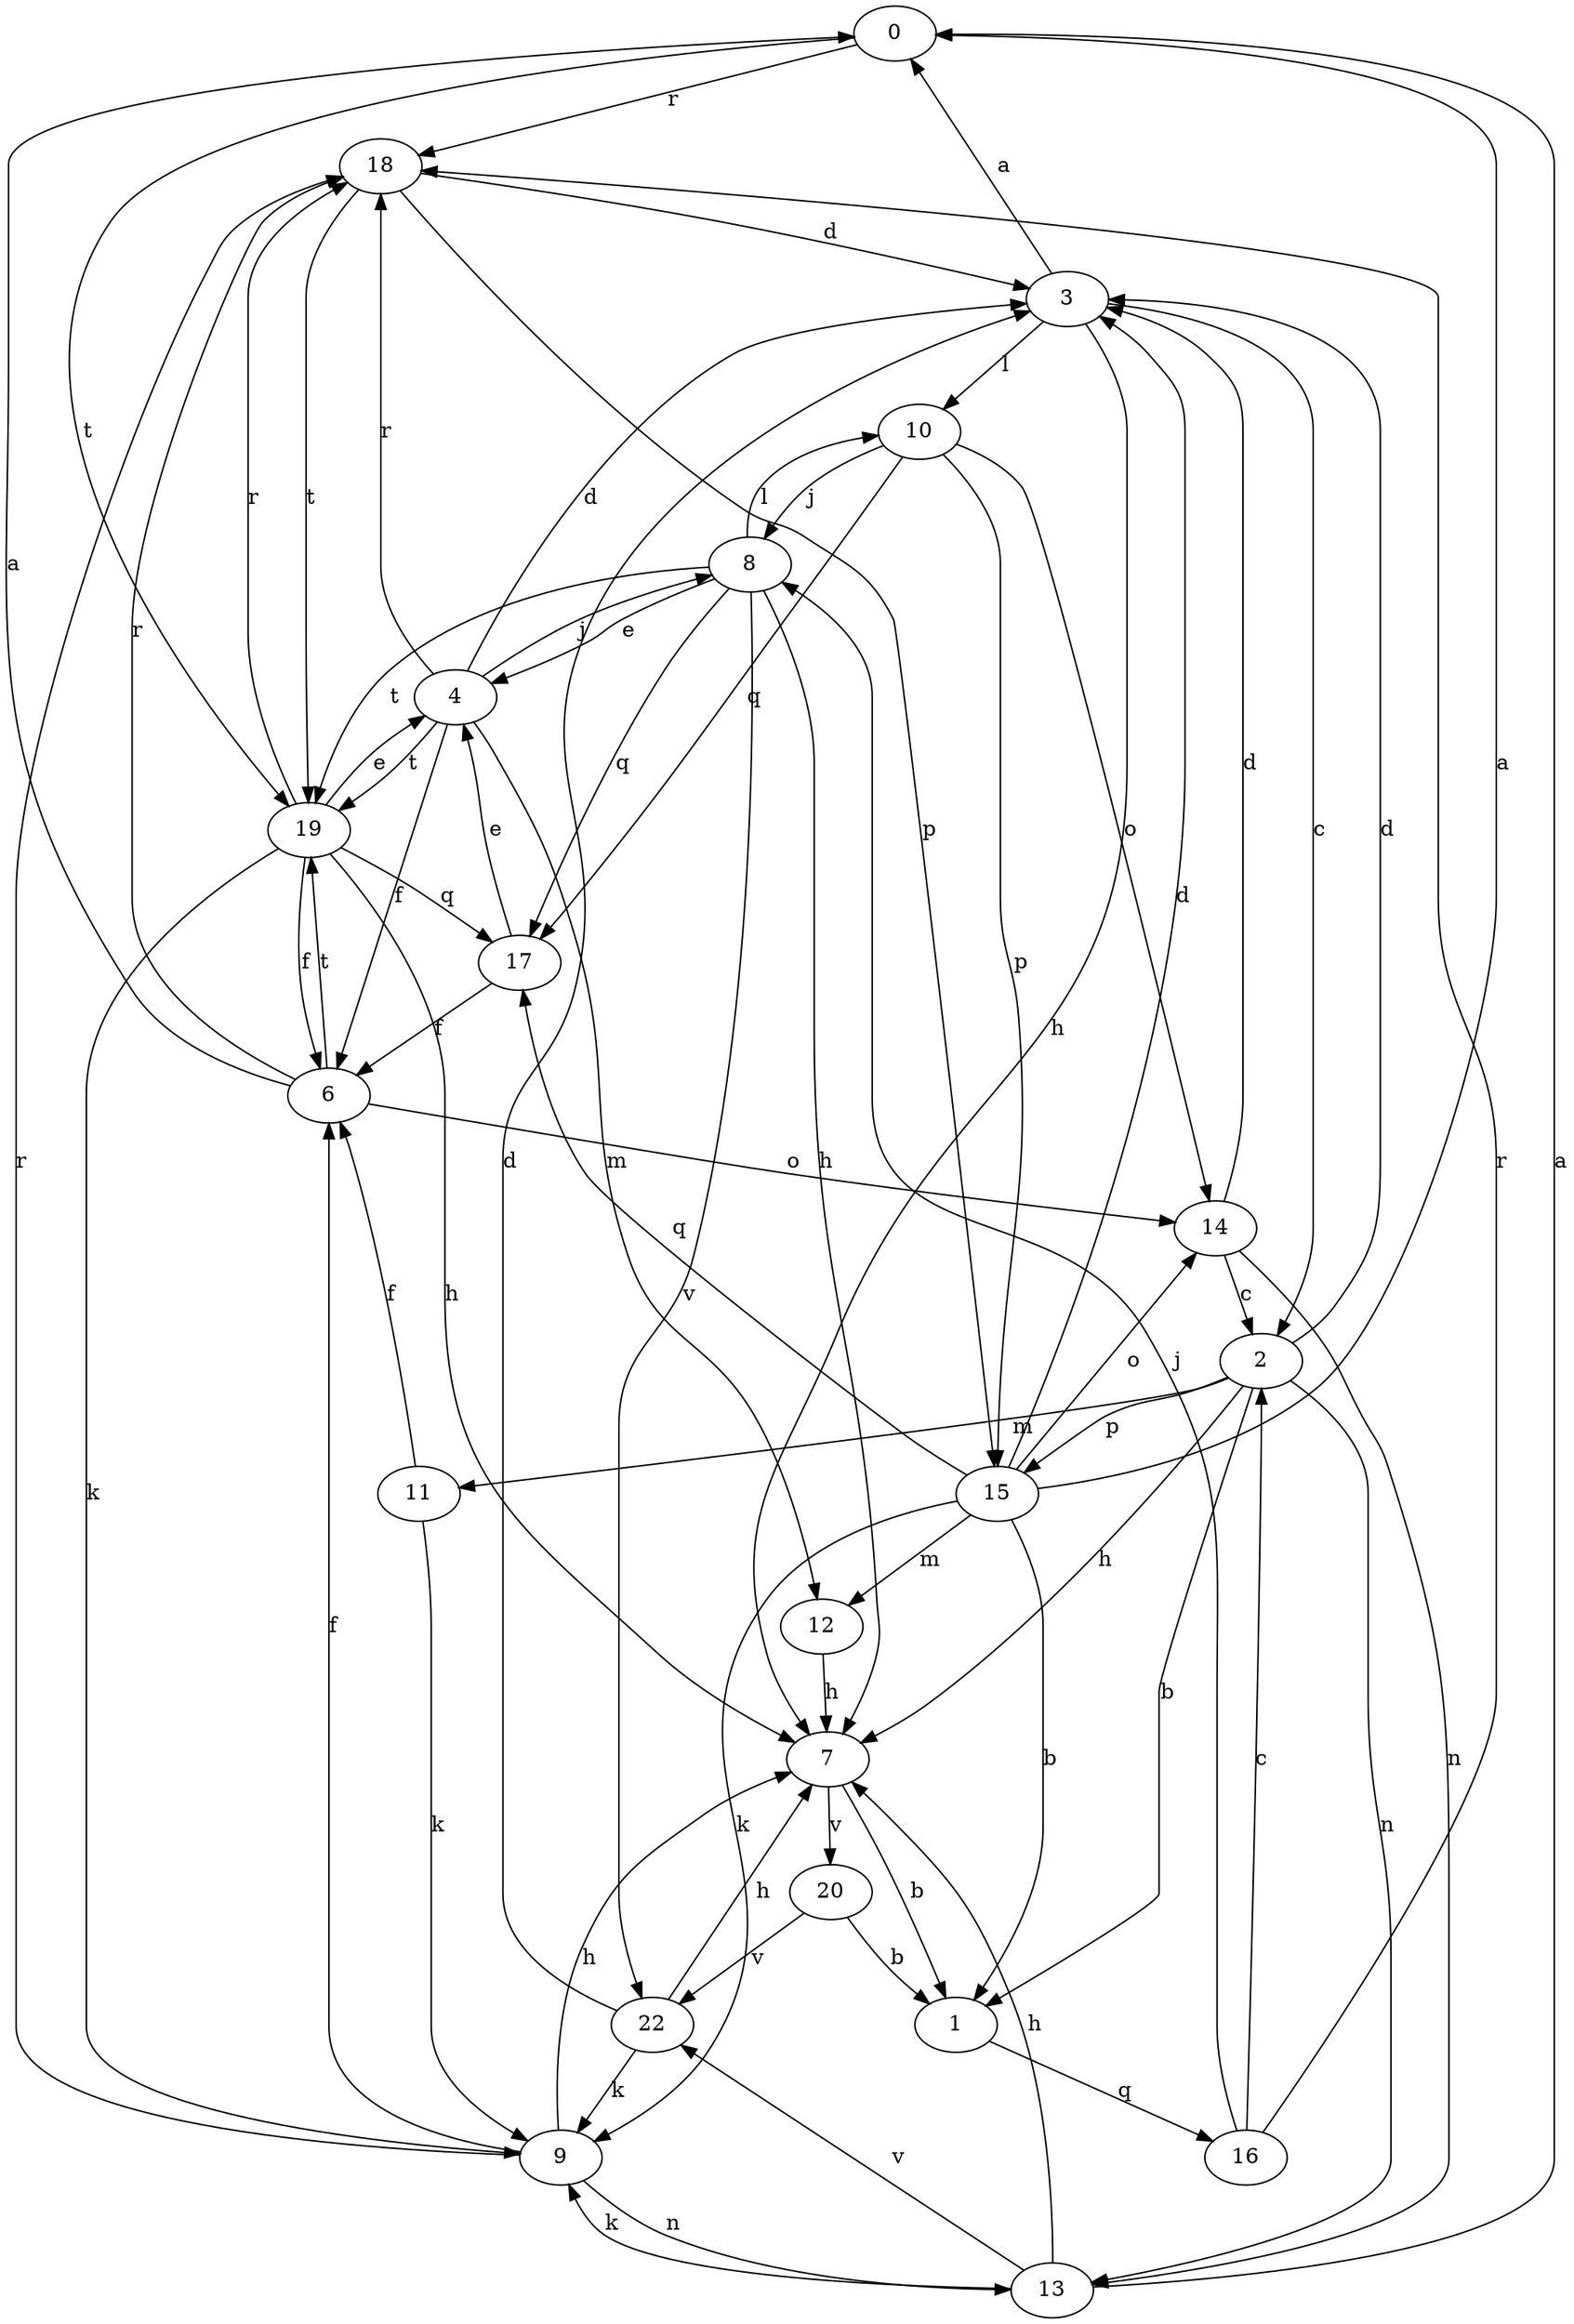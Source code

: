 strict digraph  {
0;
1;
2;
3;
4;
6;
7;
8;
9;
10;
11;
12;
13;
14;
15;
16;
17;
18;
19;
20;
22;
0 -> 18  [label=r];
0 -> 19  [label=t];
1 -> 16  [label=q];
2 -> 1  [label=b];
2 -> 3  [label=d];
2 -> 7  [label=h];
2 -> 11  [label=m];
2 -> 13  [label=n];
2 -> 15  [label=p];
3 -> 0  [label=a];
3 -> 2  [label=c];
3 -> 7  [label=h];
3 -> 10  [label=l];
4 -> 3  [label=d];
4 -> 6  [label=f];
4 -> 8  [label=j];
4 -> 12  [label=m];
4 -> 18  [label=r];
4 -> 19  [label=t];
6 -> 0  [label=a];
6 -> 14  [label=o];
6 -> 18  [label=r];
6 -> 19  [label=t];
7 -> 1  [label=b];
7 -> 20  [label=v];
8 -> 4  [label=e];
8 -> 7  [label=h];
8 -> 10  [label=l];
8 -> 17  [label=q];
8 -> 19  [label=t];
8 -> 22  [label=v];
9 -> 6  [label=f];
9 -> 7  [label=h];
9 -> 13  [label=n];
9 -> 18  [label=r];
10 -> 8  [label=j];
10 -> 14  [label=o];
10 -> 15  [label=p];
10 -> 17  [label=q];
11 -> 6  [label=f];
11 -> 9  [label=k];
12 -> 7  [label=h];
13 -> 0  [label=a];
13 -> 7  [label=h];
13 -> 9  [label=k];
13 -> 22  [label=v];
14 -> 2  [label=c];
14 -> 3  [label=d];
14 -> 13  [label=n];
15 -> 0  [label=a];
15 -> 1  [label=b];
15 -> 3  [label=d];
15 -> 9  [label=k];
15 -> 12  [label=m];
15 -> 14  [label=o];
15 -> 17  [label=q];
16 -> 2  [label=c];
16 -> 8  [label=j];
16 -> 18  [label=r];
17 -> 4  [label=e];
17 -> 6  [label=f];
18 -> 3  [label=d];
18 -> 15  [label=p];
18 -> 19  [label=t];
19 -> 4  [label=e];
19 -> 6  [label=f];
19 -> 7  [label=h];
19 -> 9  [label=k];
19 -> 17  [label=q];
19 -> 18  [label=r];
20 -> 1  [label=b];
20 -> 22  [label=v];
22 -> 3  [label=d];
22 -> 7  [label=h];
22 -> 9  [label=k];
}
